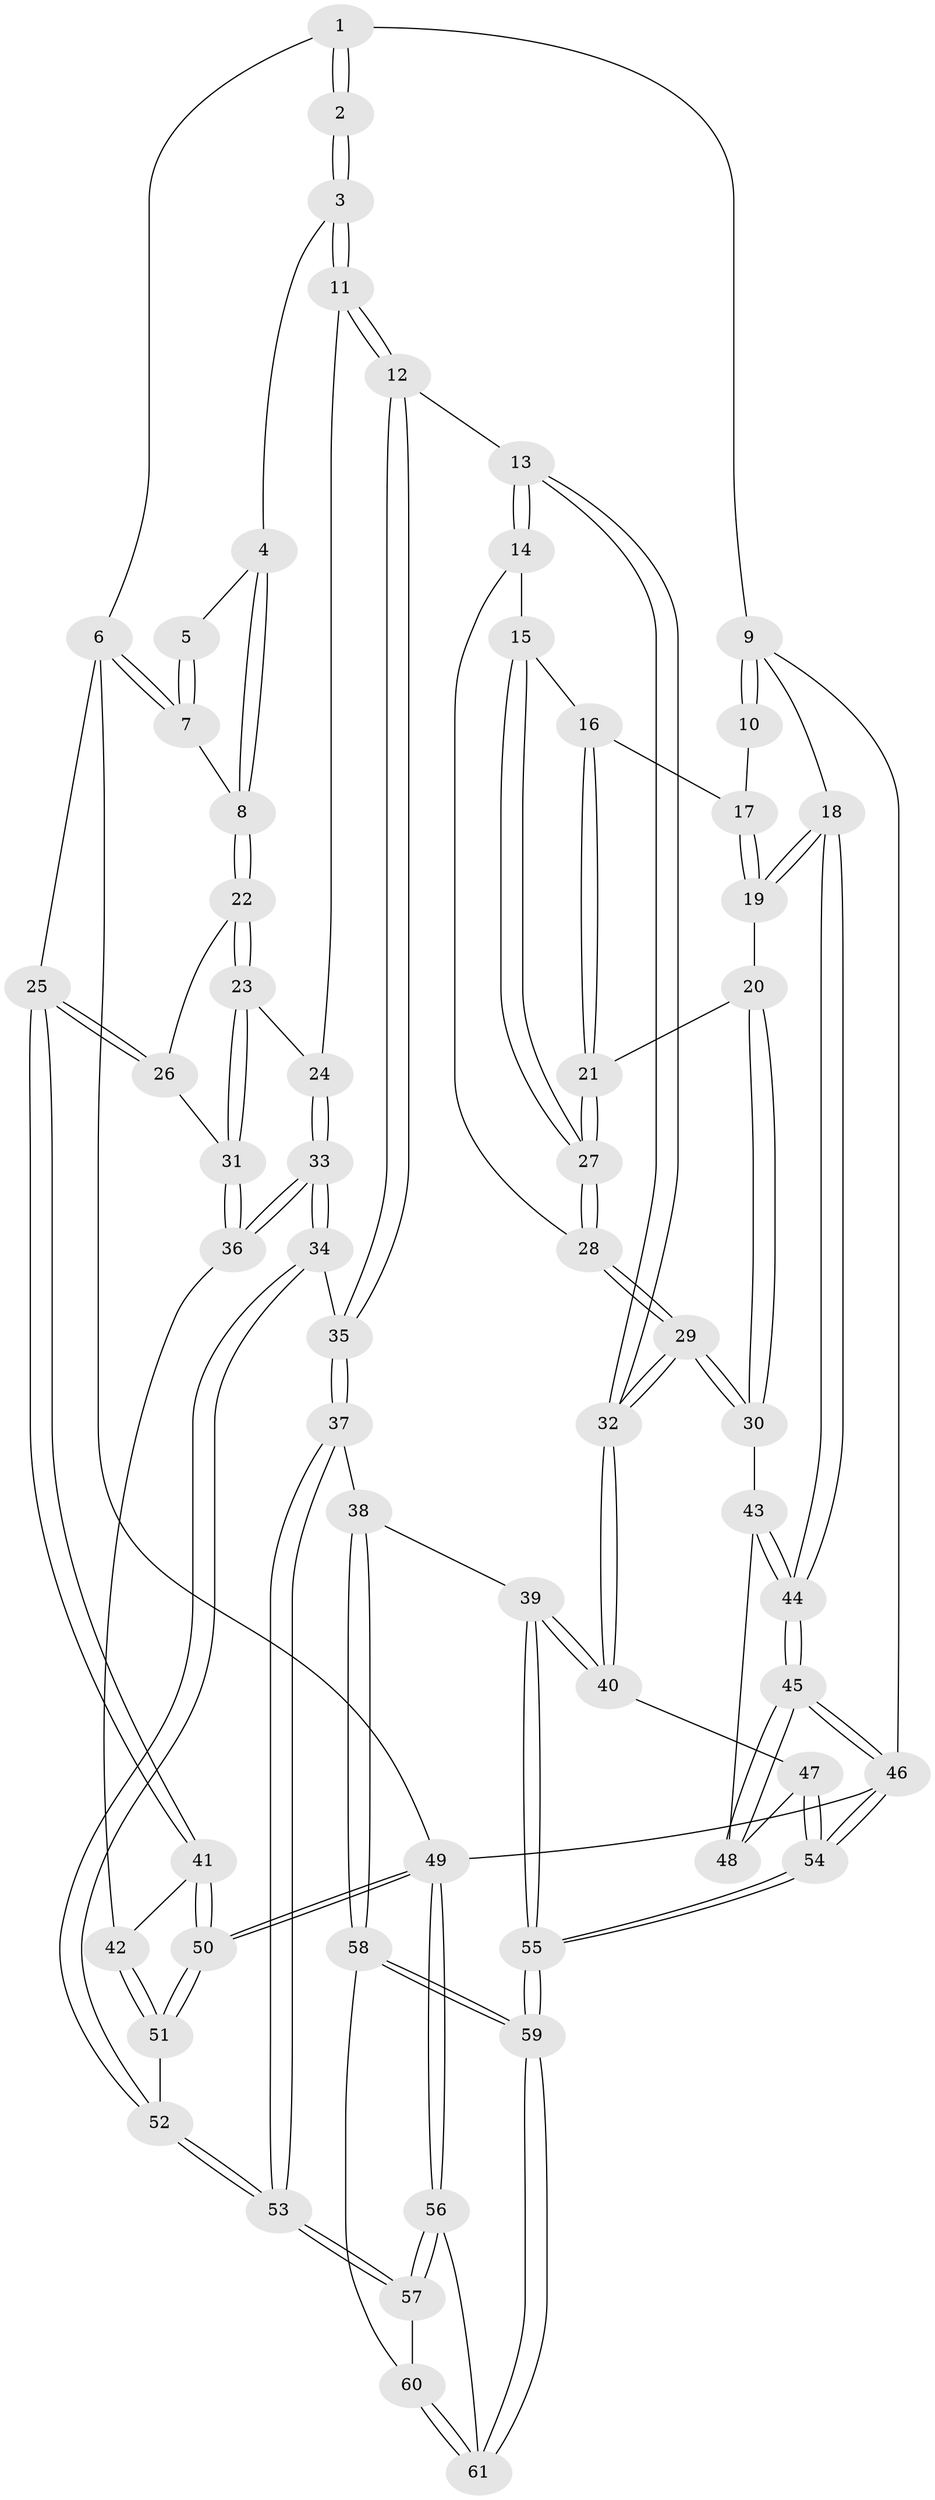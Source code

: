 // coarse degree distribution, {6: 0.19444444444444445, 4: 0.3888888888888889, 5: 0.2777777777777778, 2: 0.027777777777777776, 3: 0.1111111111111111}
// Generated by graph-tools (version 1.1) at 2025/24/03/03/25 07:24:39]
// undirected, 61 vertices, 149 edges
graph export_dot {
graph [start="1"]
  node [color=gray90,style=filled];
  1 [pos="+1+0"];
  2 [pos="+0.4018333061928391+0.04365237230778989"];
  3 [pos="+0.480064691814837+0.15202100363286403"];
  4 [pos="+0.7679726550401333+0.17502859191095566"];
  5 [pos="+0.8288012834974983+0.15535957933954025"];
  6 [pos="+1+0.3472462560677496"];
  7 [pos="+0.9661650127012968+0.2905291675500016"];
  8 [pos="+0.785704645291194+0.3528232753599944"];
  9 [pos="+0+0"];
  10 [pos="+0.34299822638749816+0.033660263591579885"];
  11 [pos="+0.5272579193270455+0.3229083083865883"];
  12 [pos="+0.39107299045542165+0.48287189867908203"];
  13 [pos="+0.2964591672834917+0.5104912107224748"];
  14 [pos="+0.24386372127092207+0.405093783959087"];
  15 [pos="+0.2425928732931043+0.40215141702818036"];
  16 [pos="+0.22012343495508885+0.28008897906409175"];
  17 [pos="+0.23704113559238874+0.23133329641883504"];
  18 [pos="+0+0.35796225323233993"];
  19 [pos="+0+0.3587910195183501"];
  20 [pos="+0.005226907455425058+0.41953342876157046"];
  21 [pos="+0.04107148396204197+0.422644682753021"];
  22 [pos="+0.7521804969678274+0.3848426188475254"];
  23 [pos="+0.6458930830115268+0.4143300984080385"];
  24 [pos="+0.6234492884634848+0.410718443245258"];
  25 [pos="+1+0.45982887523126914"];
  26 [pos="+0.8789142141725206+0.48275515016873544"];
  27 [pos="+0.0927574536459398+0.4669817270214246"];
  28 [pos="+0.11858268476972594+0.5001544863706398"];
  29 [pos="+0.18165418063229677+0.590887418043225"];
  30 [pos="+0.05145001057952756+0.631126581012382"];
  31 [pos="+0.7849164890605322+0.5829367227474094"];
  32 [pos="+0.2260969700006695+0.6060319080348634"];
  33 [pos="+0.5718945615036407+0.658218883724729"];
  34 [pos="+0.5640140275029631+0.6683495729245322"];
  35 [pos="+0.5015901169117277+0.6822504547728391"];
  36 [pos="+0.7884067369763132+0.627275937501009"];
  37 [pos="+0.397853522483011+0.7674003596886094"];
  38 [pos="+0.35872422266979986+0.7840907216546453"];
  39 [pos="+0.32674285623520494+0.7757280065277239"];
  40 [pos="+0.27208438794383527+0.7370319848654691"];
  41 [pos="+1+0.6756642966014083"];
  42 [pos="+0.7908227290288732+0.6302616164604221"];
  43 [pos="+0.044475149877351926+0.6353354196532095"];
  44 [pos="+0+0.6104948840628374"];
  45 [pos="+0+0.8655704314558309"];
  46 [pos="+0+1"];
  47 [pos="+0.12321755035154545+0.8003862631637302"];
  48 [pos="+0.05271237797253369+0.7241673842699737"];
  49 [pos="+1+1"];
  50 [pos="+1+1"];
  51 [pos="+0.770388881958093+0.8210924165101348"];
  52 [pos="+0.6802965730204222+0.8217493657061542"];
  53 [pos="+0.6107472036647524+0.9052215418282118"];
  54 [pos="+0+1"];
  55 [pos="+0+1"];
  56 [pos="+0.6183296106038186+1"];
  57 [pos="+0.6073169446059521+0.9198905890526538"];
  58 [pos="+0.3733335552264779+0.8359205988360194"];
  59 [pos="+0.06621213955953324+1"];
  60 [pos="+0.39986733410988734+0.9222871126415001"];
  61 [pos="+0.4135056416487938+1"];
  1 -- 2;
  1 -- 2;
  1 -- 6;
  1 -- 9;
  2 -- 3;
  2 -- 3;
  3 -- 4;
  3 -- 11;
  3 -- 11;
  4 -- 5;
  4 -- 8;
  4 -- 8;
  5 -- 7;
  5 -- 7;
  6 -- 7;
  6 -- 7;
  6 -- 25;
  6 -- 49;
  7 -- 8;
  8 -- 22;
  8 -- 22;
  9 -- 10;
  9 -- 10;
  9 -- 18;
  9 -- 46;
  10 -- 17;
  11 -- 12;
  11 -- 12;
  11 -- 24;
  12 -- 13;
  12 -- 35;
  12 -- 35;
  13 -- 14;
  13 -- 14;
  13 -- 32;
  13 -- 32;
  14 -- 15;
  14 -- 28;
  15 -- 16;
  15 -- 27;
  15 -- 27;
  16 -- 17;
  16 -- 21;
  16 -- 21;
  17 -- 19;
  17 -- 19;
  18 -- 19;
  18 -- 19;
  18 -- 44;
  18 -- 44;
  19 -- 20;
  20 -- 21;
  20 -- 30;
  20 -- 30;
  21 -- 27;
  21 -- 27;
  22 -- 23;
  22 -- 23;
  22 -- 26;
  23 -- 24;
  23 -- 31;
  23 -- 31;
  24 -- 33;
  24 -- 33;
  25 -- 26;
  25 -- 26;
  25 -- 41;
  25 -- 41;
  26 -- 31;
  27 -- 28;
  27 -- 28;
  28 -- 29;
  28 -- 29;
  29 -- 30;
  29 -- 30;
  29 -- 32;
  29 -- 32;
  30 -- 43;
  31 -- 36;
  31 -- 36;
  32 -- 40;
  32 -- 40;
  33 -- 34;
  33 -- 34;
  33 -- 36;
  33 -- 36;
  34 -- 35;
  34 -- 52;
  34 -- 52;
  35 -- 37;
  35 -- 37;
  36 -- 42;
  37 -- 38;
  37 -- 53;
  37 -- 53;
  38 -- 39;
  38 -- 58;
  38 -- 58;
  39 -- 40;
  39 -- 40;
  39 -- 55;
  39 -- 55;
  40 -- 47;
  41 -- 42;
  41 -- 50;
  41 -- 50;
  42 -- 51;
  42 -- 51;
  43 -- 44;
  43 -- 44;
  43 -- 48;
  44 -- 45;
  44 -- 45;
  45 -- 46;
  45 -- 46;
  45 -- 48;
  45 -- 48;
  46 -- 54;
  46 -- 54;
  46 -- 49;
  47 -- 48;
  47 -- 54;
  47 -- 54;
  49 -- 50;
  49 -- 50;
  49 -- 56;
  49 -- 56;
  50 -- 51;
  50 -- 51;
  51 -- 52;
  52 -- 53;
  52 -- 53;
  53 -- 57;
  53 -- 57;
  54 -- 55;
  54 -- 55;
  55 -- 59;
  55 -- 59;
  56 -- 57;
  56 -- 57;
  56 -- 61;
  57 -- 60;
  58 -- 59;
  58 -- 59;
  58 -- 60;
  59 -- 61;
  59 -- 61;
  60 -- 61;
  60 -- 61;
}
